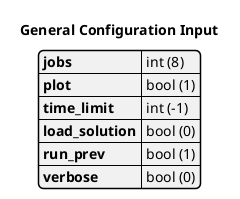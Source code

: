 @startyaml

title General Configuration Input

# Number of processes to input values
jobs: int (8)

# 1: True; 0: False
plot: bool (1)

# Time limit to solve [s]
time_limit: int (-1)

# Load previously saved solution
load_solution: bool (0)

# Load previous input parameters
run_prev: bool (1)

# Print log information while running
verbose: bool (0)

@endyaml
